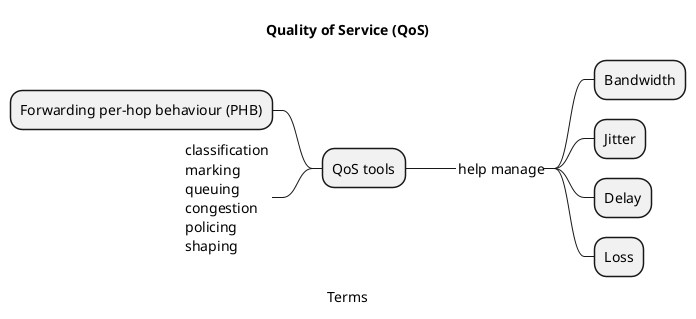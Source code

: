 @startuml IP Services - QoS
@startmindmap

caption Terms
title Quality of Service (QoS)

+ QoS tools

-- Forwarding per-hop behaviour (PHB)
++_ help manage
+++ Bandwidth
+++ Jitter
+++ Delay
+++ Loss

left side

**_:classification
marking
queuing
congestion
policing
shaping;

@endmindmap
@enduml